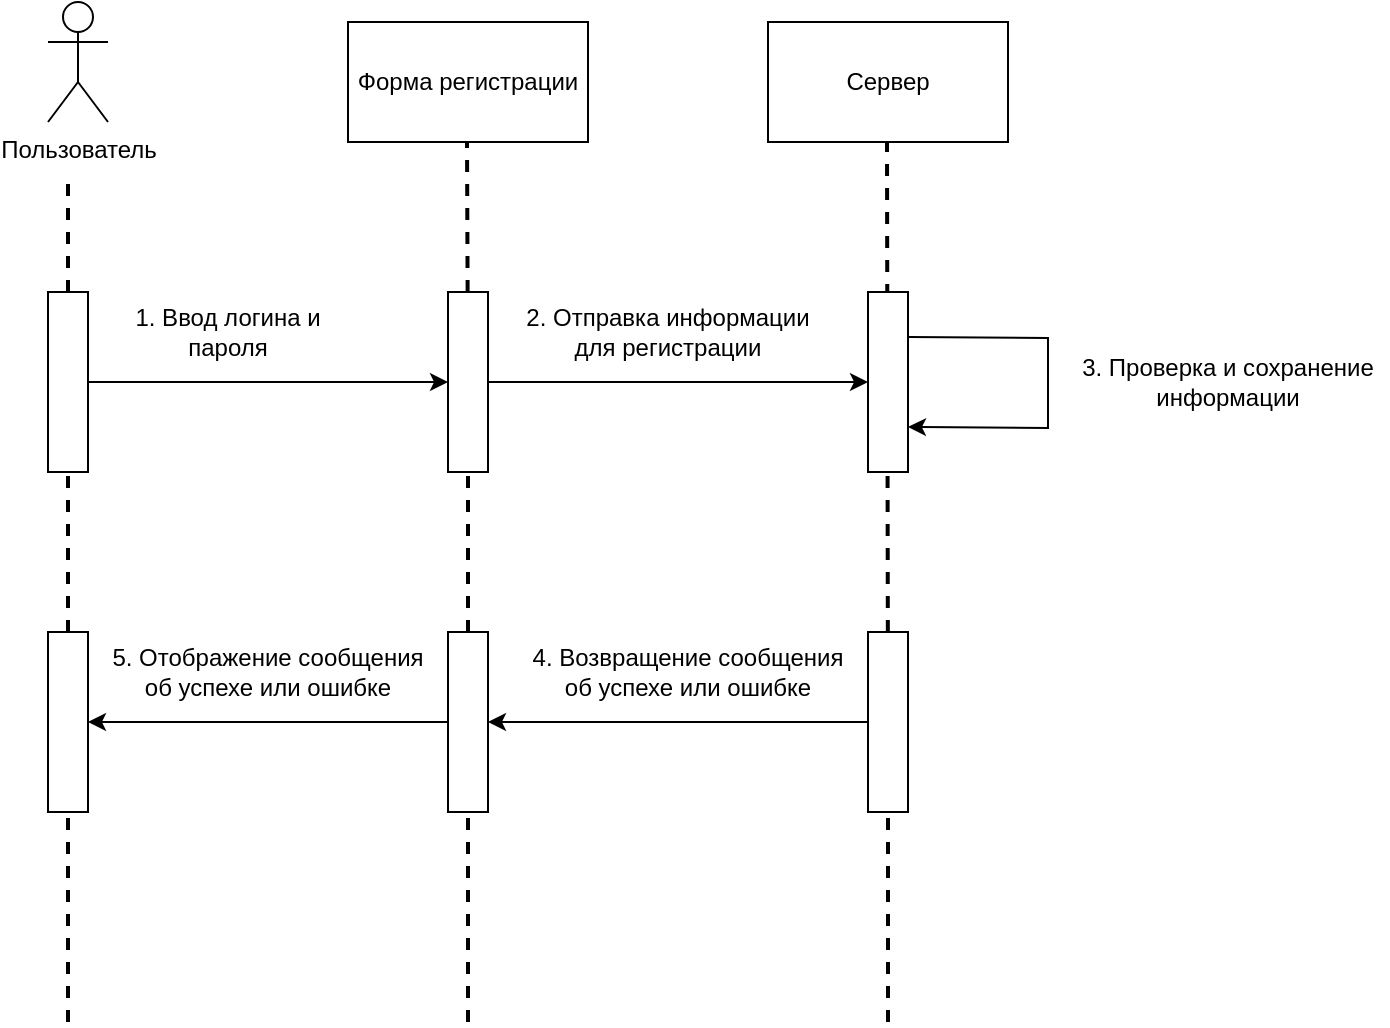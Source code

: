 <mxfile version="21.3.7" type="device">
  <diagram name="Страница 1" id="uJsujkAxQK0D1qKaNmbI">
    <mxGraphModel dx="1050" dy="638" grid="1" gridSize="10" guides="1" tooltips="1" connect="1" arrows="1" fold="1" page="1" pageScale="1" pageWidth="827" pageHeight="1169" math="0" shadow="0">
      <root>
        <mxCell id="0" />
        <mxCell id="1" parent="0" />
        <mxCell id="6_rvsCcQvuArJIuW88FA-1" value="Пользователь" style="shape=umlActor;verticalLabelPosition=bottom;verticalAlign=top;html=1;outlineConnect=0;" vertex="1" parent="1">
          <mxGeometry x="80" y="60" width="30" height="60" as="geometry" />
        </mxCell>
        <mxCell id="6_rvsCcQvuArJIuW88FA-2" value="" style="endArrow=none;dashed=1;html=1;rounded=0;strokeWidth=2;" edge="1" parent="1" source="6_rvsCcQvuArJIuW88FA-13" target="6_rvsCcQvuArJIuW88FA-3">
          <mxGeometry width="50" height="50" relative="1" as="geometry">
            <mxPoint x="90" y="570" as="sourcePoint" />
            <mxPoint x="90" y="150" as="targetPoint" />
          </mxGeometry>
        </mxCell>
        <mxCell id="6_rvsCcQvuArJIuW88FA-3" value="" style="rounded=0;whiteSpace=wrap;html=1;rotation=90;" vertex="1" parent="1">
          <mxGeometry x="45" y="240" width="90" height="20" as="geometry" />
        </mxCell>
        <mxCell id="6_rvsCcQvuArJIuW88FA-4" value="" style="endArrow=none;dashed=1;html=1;rounded=0;strokeWidth=2;" edge="1" parent="1" source="6_rvsCcQvuArJIuW88FA-3">
          <mxGeometry width="50" height="50" relative="1" as="geometry">
            <mxPoint x="90" y="200" as="sourcePoint" />
            <mxPoint x="90" y="150" as="targetPoint" />
          </mxGeometry>
        </mxCell>
        <mxCell id="6_rvsCcQvuArJIuW88FA-5" value="Форма регистрации" style="rounded=0;whiteSpace=wrap;html=1;" vertex="1" parent="1">
          <mxGeometry x="230" y="70" width="120" height="60" as="geometry" />
        </mxCell>
        <mxCell id="6_rvsCcQvuArJIuW88FA-6" value="" style="endArrow=none;dashed=1;html=1;rounded=0;strokeWidth=2;" edge="1" parent="1" source="6_rvsCcQvuArJIuW88FA-11">
          <mxGeometry width="50" height="50" relative="1" as="geometry">
            <mxPoint x="289.766" y="193.75" as="sourcePoint" />
            <mxPoint x="289.5" y="130" as="targetPoint" />
          </mxGeometry>
        </mxCell>
        <mxCell id="6_rvsCcQvuArJIuW88FA-8" value="" style="endArrow=none;dashed=1;html=1;rounded=0;strokeWidth=2;" edge="1" parent="1" source="6_rvsCcQvuArJIuW88FA-15" target="6_rvsCcQvuArJIuW88FA-11">
          <mxGeometry width="50" height="50" relative="1" as="geometry">
            <mxPoint x="290" y="570" as="sourcePoint" />
            <mxPoint x="290" y="306.25" as="targetPoint" />
          </mxGeometry>
        </mxCell>
        <mxCell id="6_rvsCcQvuArJIuW88FA-9" value="Сервер" style="rounded=0;whiteSpace=wrap;html=1;" vertex="1" parent="1">
          <mxGeometry x="440" y="70" width="120" height="60" as="geometry" />
        </mxCell>
        <mxCell id="6_rvsCcQvuArJIuW88FA-10" value="" style="endArrow=none;dashed=1;html=1;rounded=0;strokeWidth=2;" edge="1" parent="1" source="6_rvsCcQvuArJIuW88FA-17">
          <mxGeometry width="50" height="50" relative="1" as="geometry">
            <mxPoint x="500" y="570" as="sourcePoint" />
            <mxPoint x="499.5" y="130" as="targetPoint" />
          </mxGeometry>
        </mxCell>
        <mxCell id="6_rvsCcQvuArJIuW88FA-11" value="" style="rounded=0;whiteSpace=wrap;html=1;rotation=90;" vertex="1" parent="1">
          <mxGeometry x="245" y="240" width="90" height="20" as="geometry" />
        </mxCell>
        <mxCell id="6_rvsCcQvuArJIuW88FA-12" value="" style="rounded=0;whiteSpace=wrap;html=1;rotation=90;" vertex="1" parent="1">
          <mxGeometry x="455" y="240" width="90" height="20" as="geometry" />
        </mxCell>
        <mxCell id="6_rvsCcQvuArJIuW88FA-14" value="" style="endArrow=none;dashed=1;html=1;rounded=0;strokeWidth=2;" edge="1" parent="1" target="6_rvsCcQvuArJIuW88FA-13">
          <mxGeometry width="50" height="50" relative="1" as="geometry">
            <mxPoint x="90" y="570" as="sourcePoint" />
            <mxPoint x="90" y="295" as="targetPoint" />
          </mxGeometry>
        </mxCell>
        <mxCell id="6_rvsCcQvuArJIuW88FA-13" value="" style="rounded=0;whiteSpace=wrap;html=1;rotation=90;" vertex="1" parent="1">
          <mxGeometry x="45" y="410" width="90" height="20" as="geometry" />
        </mxCell>
        <mxCell id="6_rvsCcQvuArJIuW88FA-16" value="" style="endArrow=none;dashed=1;html=1;rounded=0;strokeWidth=2;" edge="1" parent="1" target="6_rvsCcQvuArJIuW88FA-15">
          <mxGeometry width="50" height="50" relative="1" as="geometry">
            <mxPoint x="290" y="570" as="sourcePoint" />
            <mxPoint x="290" y="295" as="targetPoint" />
          </mxGeometry>
        </mxCell>
        <mxCell id="6_rvsCcQvuArJIuW88FA-15" value="" style="rounded=0;whiteSpace=wrap;html=1;rotation=90;" vertex="1" parent="1">
          <mxGeometry x="245" y="410" width="90" height="20" as="geometry" />
        </mxCell>
        <mxCell id="6_rvsCcQvuArJIuW88FA-18" value="" style="endArrow=none;dashed=1;html=1;rounded=0;strokeWidth=2;" edge="1" parent="1" target="6_rvsCcQvuArJIuW88FA-17">
          <mxGeometry width="50" height="50" relative="1" as="geometry">
            <mxPoint x="500" y="570" as="sourcePoint" />
            <mxPoint x="499.5" y="130" as="targetPoint" />
          </mxGeometry>
        </mxCell>
        <mxCell id="6_rvsCcQvuArJIuW88FA-17" value="" style="rounded=0;whiteSpace=wrap;html=1;rotation=90;" vertex="1" parent="1">
          <mxGeometry x="455" y="410" width="90" height="20" as="geometry" />
        </mxCell>
        <mxCell id="6_rvsCcQvuArJIuW88FA-19" value="" style="endArrow=classic;html=1;rounded=0;exitX=0.5;exitY=0;exitDx=0;exitDy=0;entryX=0.5;entryY=1;entryDx=0;entryDy=0;" edge="1" parent="1" source="6_rvsCcQvuArJIuW88FA-3" target="6_rvsCcQvuArJIuW88FA-11">
          <mxGeometry width="50" height="50" relative="1" as="geometry">
            <mxPoint x="370" y="350" as="sourcePoint" />
            <mxPoint x="420" y="300" as="targetPoint" />
          </mxGeometry>
        </mxCell>
        <mxCell id="6_rvsCcQvuArJIuW88FA-20" value="" style="endArrow=classic;html=1;rounded=0;exitX=0.5;exitY=0;exitDx=0;exitDy=0;entryX=0.5;entryY=1;entryDx=0;entryDy=0;" edge="1" parent="1" source="6_rvsCcQvuArJIuW88FA-11" target="6_rvsCcQvuArJIuW88FA-12">
          <mxGeometry width="50" height="50" relative="1" as="geometry">
            <mxPoint x="370" y="350" as="sourcePoint" />
            <mxPoint x="420" y="300" as="targetPoint" />
          </mxGeometry>
        </mxCell>
        <mxCell id="6_rvsCcQvuArJIuW88FA-21" value="" style="endArrow=classic;html=1;rounded=0;entryX=0.5;entryY=0;entryDx=0;entryDy=0;exitX=0.5;exitY=1;exitDx=0;exitDy=0;" edge="1" parent="1" source="6_rvsCcQvuArJIuW88FA-17" target="6_rvsCcQvuArJIuW88FA-15">
          <mxGeometry width="50" height="50" relative="1" as="geometry">
            <mxPoint x="370" y="350" as="sourcePoint" />
            <mxPoint x="420" y="300" as="targetPoint" />
          </mxGeometry>
        </mxCell>
        <mxCell id="6_rvsCcQvuArJIuW88FA-22" value="" style="endArrow=classic;html=1;rounded=0;entryX=0.5;entryY=0;entryDx=0;entryDy=0;exitX=0.5;exitY=1;exitDx=0;exitDy=0;" edge="1" parent="1" source="6_rvsCcQvuArJIuW88FA-15" target="6_rvsCcQvuArJIuW88FA-13">
          <mxGeometry width="50" height="50" relative="1" as="geometry">
            <mxPoint x="370" y="350" as="sourcePoint" />
            <mxPoint x="420" y="300" as="targetPoint" />
          </mxGeometry>
        </mxCell>
        <mxCell id="6_rvsCcQvuArJIuW88FA-23" value="1. Ввод логина и пароля" style="text;html=1;strokeColor=none;fillColor=none;align=center;verticalAlign=middle;whiteSpace=wrap;rounded=0;" vertex="1" parent="1">
          <mxGeometry x="110" y="210" width="120" height="30" as="geometry" />
        </mxCell>
        <mxCell id="6_rvsCcQvuArJIuW88FA-24" value="2. Отправка информации для регистрации" style="text;html=1;strokeColor=none;fillColor=none;align=center;verticalAlign=middle;whiteSpace=wrap;rounded=0;" vertex="1" parent="1">
          <mxGeometry x="310" y="210" width="160" height="30" as="geometry" />
        </mxCell>
        <mxCell id="6_rvsCcQvuArJIuW88FA-25" value="" style="endArrow=classic;html=1;rounded=0;exitX=0.25;exitY=0;exitDx=0;exitDy=0;entryX=0.75;entryY=0;entryDx=0;entryDy=0;" edge="1" parent="1" source="6_rvsCcQvuArJIuW88FA-12" target="6_rvsCcQvuArJIuW88FA-12">
          <mxGeometry width="50" height="50" relative="1" as="geometry">
            <mxPoint x="370" y="350" as="sourcePoint" />
            <mxPoint x="420" y="300" as="targetPoint" />
            <Array as="points">
              <mxPoint x="580" y="228" />
              <mxPoint x="580" y="273" />
            </Array>
          </mxGeometry>
        </mxCell>
        <mxCell id="6_rvsCcQvuArJIuW88FA-26" value="3. Проверка и сохранение информации" style="text;html=1;strokeColor=none;fillColor=none;align=center;verticalAlign=middle;whiteSpace=wrap;rounded=0;" vertex="1" parent="1">
          <mxGeometry x="590" y="235" width="160" height="30" as="geometry" />
        </mxCell>
        <mxCell id="6_rvsCcQvuArJIuW88FA-27" value="4. Возвращение сообщения об успехе или ошибке" style="text;html=1;strokeColor=none;fillColor=none;align=center;verticalAlign=middle;whiteSpace=wrap;rounded=0;" vertex="1" parent="1">
          <mxGeometry x="320" y="380" width="160" height="30" as="geometry" />
        </mxCell>
        <mxCell id="6_rvsCcQvuArJIuW88FA-28" value="5.&amp;nbsp;Отображение сообщения об успехе или ошибке" style="text;html=1;strokeColor=none;fillColor=none;align=center;verticalAlign=middle;whiteSpace=wrap;rounded=0;" vertex="1" parent="1">
          <mxGeometry x="110" y="380" width="160" height="30" as="geometry" />
        </mxCell>
      </root>
    </mxGraphModel>
  </diagram>
</mxfile>
